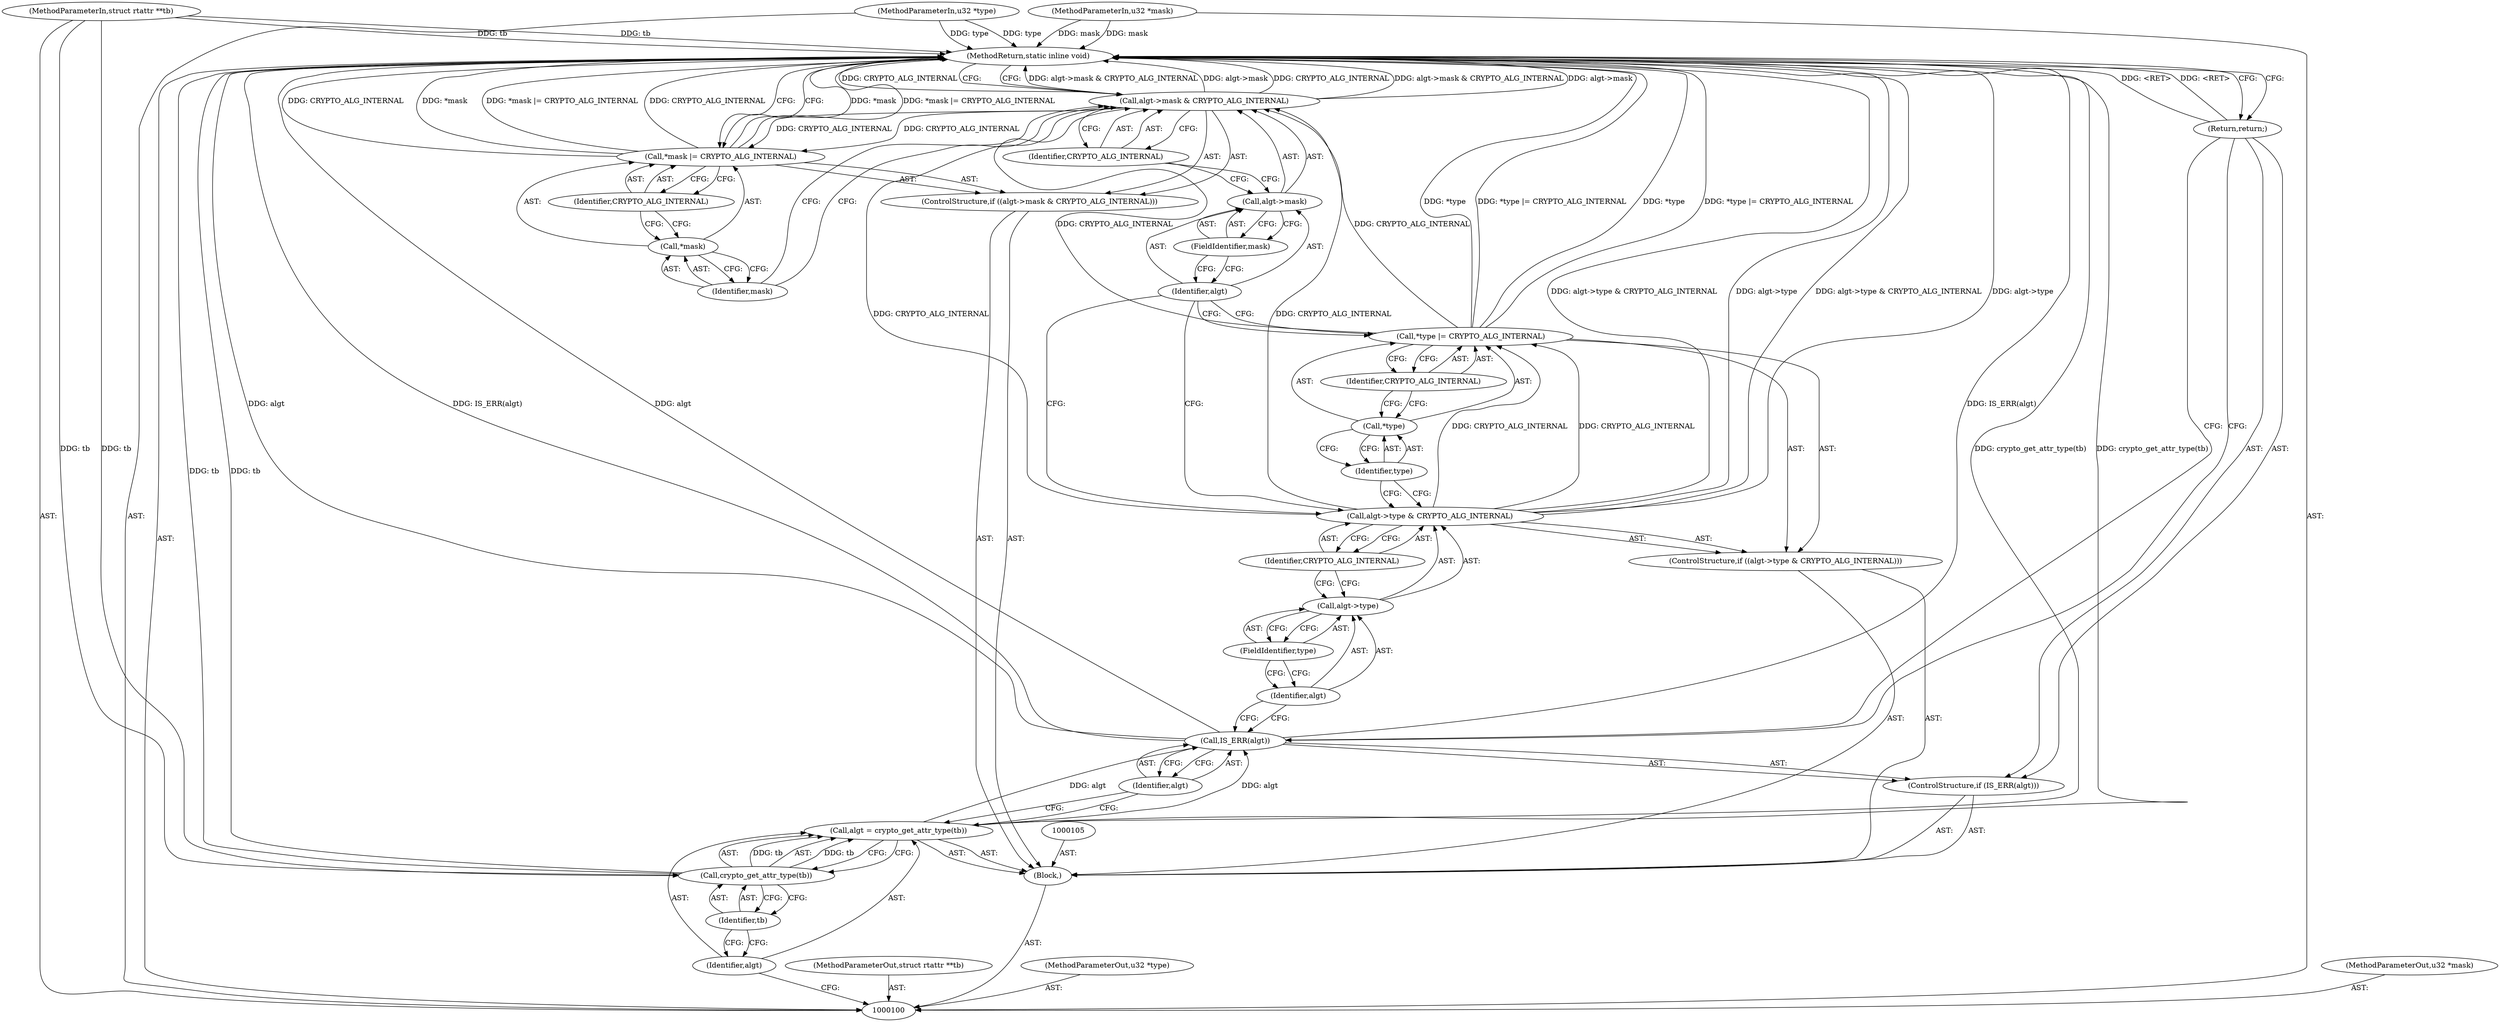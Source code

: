 digraph "1_linux_48a992727d82cb7db076fa15d372178743b1f4cd" {
"1000134" [label="(MethodReturn,static inline void)"];
"1000101" [label="(MethodParameterIn,struct rtattr **tb)"];
"1000174" [label="(MethodParameterOut,struct rtattr **tb)"];
"1000102" [label="(MethodParameterIn,u32 *type)"];
"1000175" [label="(MethodParameterOut,u32 *type)"];
"1000123" [label="(Identifier,CRYPTO_ALG_INTERNAL)"];
"1000120" [label="(Call,*type |= CRYPTO_ALG_INTERNAL)"];
"1000121" [label="(Call,*type)"];
"1000122" [label="(Identifier,type)"];
"1000124" [label="(ControlStructure,if ((algt->mask & CRYPTO_ALG_INTERNAL)))"];
"1000128" [label="(FieldIdentifier,mask)"];
"1000129" [label="(Identifier,CRYPTO_ALG_INTERNAL)"];
"1000125" [label="(Call,algt->mask & CRYPTO_ALG_INTERNAL)"];
"1000126" [label="(Call,algt->mask)"];
"1000127" [label="(Identifier,algt)"];
"1000133" [label="(Identifier,CRYPTO_ALG_INTERNAL)"];
"1000130" [label="(Call,*mask |= CRYPTO_ALG_INTERNAL)"];
"1000131" [label="(Call,*mask)"];
"1000132" [label="(Identifier,mask)"];
"1000103" [label="(MethodParameterIn,u32 *mask)"];
"1000176" [label="(MethodParameterOut,u32 *mask)"];
"1000104" [label="(Block,)"];
"1000106" [label="(Call,algt = crypto_get_attr_type(tb))"];
"1000107" [label="(Identifier,algt)"];
"1000109" [label="(Identifier,tb)"];
"1000108" [label="(Call,crypto_get_attr_type(tb))"];
"1000112" [label="(Identifier,algt)"];
"1000110" [label="(ControlStructure,if (IS_ERR(algt)))"];
"1000111" [label="(Call,IS_ERR(algt))"];
"1000113" [label="(Return,return;)"];
"1000114" [label="(ControlStructure,if ((algt->type & CRYPTO_ALG_INTERNAL)))"];
"1000118" [label="(FieldIdentifier,type)"];
"1000119" [label="(Identifier,CRYPTO_ALG_INTERNAL)"];
"1000115" [label="(Call,algt->type & CRYPTO_ALG_INTERNAL)"];
"1000116" [label="(Call,algt->type)"];
"1000117" [label="(Identifier,algt)"];
"1000134" -> "1000100"  [label="AST: "];
"1000134" -> "1000113"  [label="CFG: "];
"1000134" -> "1000130"  [label="CFG: "];
"1000134" -> "1000125"  [label="CFG: "];
"1000125" -> "1000134"  [label="DDG: algt->mask & CRYPTO_ALG_INTERNAL"];
"1000125" -> "1000134"  [label="DDG: algt->mask"];
"1000125" -> "1000134"  [label="DDG: CRYPTO_ALG_INTERNAL"];
"1000106" -> "1000134"  [label="DDG: crypto_get_attr_type(tb)"];
"1000130" -> "1000134"  [label="DDG: *mask"];
"1000130" -> "1000134"  [label="DDG: *mask |= CRYPTO_ALG_INTERNAL"];
"1000130" -> "1000134"  [label="DDG: CRYPTO_ALG_INTERNAL"];
"1000103" -> "1000134"  [label="DDG: mask"];
"1000115" -> "1000134"  [label="DDG: algt->type & CRYPTO_ALG_INTERNAL"];
"1000115" -> "1000134"  [label="DDG: algt->type"];
"1000120" -> "1000134"  [label="DDG: *type"];
"1000120" -> "1000134"  [label="DDG: *type |= CRYPTO_ALG_INTERNAL"];
"1000102" -> "1000134"  [label="DDG: type"];
"1000111" -> "1000134"  [label="DDG: algt"];
"1000111" -> "1000134"  [label="DDG: IS_ERR(algt)"];
"1000101" -> "1000134"  [label="DDG: tb"];
"1000108" -> "1000134"  [label="DDG: tb"];
"1000113" -> "1000134"  [label="DDG: <RET>"];
"1000101" -> "1000100"  [label="AST: "];
"1000101" -> "1000134"  [label="DDG: tb"];
"1000101" -> "1000108"  [label="DDG: tb"];
"1000174" -> "1000100"  [label="AST: "];
"1000102" -> "1000100"  [label="AST: "];
"1000102" -> "1000134"  [label="DDG: type"];
"1000175" -> "1000100"  [label="AST: "];
"1000123" -> "1000120"  [label="AST: "];
"1000123" -> "1000121"  [label="CFG: "];
"1000120" -> "1000123"  [label="CFG: "];
"1000120" -> "1000114"  [label="AST: "];
"1000120" -> "1000123"  [label="CFG: "];
"1000121" -> "1000120"  [label="AST: "];
"1000123" -> "1000120"  [label="AST: "];
"1000127" -> "1000120"  [label="CFG: "];
"1000120" -> "1000134"  [label="DDG: *type"];
"1000120" -> "1000134"  [label="DDG: *type |= CRYPTO_ALG_INTERNAL"];
"1000115" -> "1000120"  [label="DDG: CRYPTO_ALG_INTERNAL"];
"1000120" -> "1000125"  [label="DDG: CRYPTO_ALG_INTERNAL"];
"1000121" -> "1000120"  [label="AST: "];
"1000121" -> "1000122"  [label="CFG: "];
"1000122" -> "1000121"  [label="AST: "];
"1000123" -> "1000121"  [label="CFG: "];
"1000122" -> "1000121"  [label="AST: "];
"1000122" -> "1000115"  [label="CFG: "];
"1000121" -> "1000122"  [label="CFG: "];
"1000124" -> "1000104"  [label="AST: "];
"1000125" -> "1000124"  [label="AST: "];
"1000130" -> "1000124"  [label="AST: "];
"1000128" -> "1000126"  [label="AST: "];
"1000128" -> "1000127"  [label="CFG: "];
"1000126" -> "1000128"  [label="CFG: "];
"1000129" -> "1000125"  [label="AST: "];
"1000129" -> "1000126"  [label="CFG: "];
"1000125" -> "1000129"  [label="CFG: "];
"1000125" -> "1000124"  [label="AST: "];
"1000125" -> "1000129"  [label="CFG: "];
"1000126" -> "1000125"  [label="AST: "];
"1000129" -> "1000125"  [label="AST: "];
"1000132" -> "1000125"  [label="CFG: "];
"1000134" -> "1000125"  [label="CFG: "];
"1000125" -> "1000134"  [label="DDG: algt->mask & CRYPTO_ALG_INTERNAL"];
"1000125" -> "1000134"  [label="DDG: algt->mask"];
"1000125" -> "1000134"  [label="DDG: CRYPTO_ALG_INTERNAL"];
"1000120" -> "1000125"  [label="DDG: CRYPTO_ALG_INTERNAL"];
"1000115" -> "1000125"  [label="DDG: CRYPTO_ALG_INTERNAL"];
"1000125" -> "1000130"  [label="DDG: CRYPTO_ALG_INTERNAL"];
"1000126" -> "1000125"  [label="AST: "];
"1000126" -> "1000128"  [label="CFG: "];
"1000127" -> "1000126"  [label="AST: "];
"1000128" -> "1000126"  [label="AST: "];
"1000129" -> "1000126"  [label="CFG: "];
"1000127" -> "1000126"  [label="AST: "];
"1000127" -> "1000120"  [label="CFG: "];
"1000127" -> "1000115"  [label="CFG: "];
"1000128" -> "1000127"  [label="CFG: "];
"1000133" -> "1000130"  [label="AST: "];
"1000133" -> "1000131"  [label="CFG: "];
"1000130" -> "1000133"  [label="CFG: "];
"1000130" -> "1000124"  [label="AST: "];
"1000130" -> "1000133"  [label="CFG: "];
"1000131" -> "1000130"  [label="AST: "];
"1000133" -> "1000130"  [label="AST: "];
"1000134" -> "1000130"  [label="CFG: "];
"1000130" -> "1000134"  [label="DDG: *mask"];
"1000130" -> "1000134"  [label="DDG: *mask |= CRYPTO_ALG_INTERNAL"];
"1000130" -> "1000134"  [label="DDG: CRYPTO_ALG_INTERNAL"];
"1000125" -> "1000130"  [label="DDG: CRYPTO_ALG_INTERNAL"];
"1000131" -> "1000130"  [label="AST: "];
"1000131" -> "1000132"  [label="CFG: "];
"1000132" -> "1000131"  [label="AST: "];
"1000133" -> "1000131"  [label="CFG: "];
"1000132" -> "1000131"  [label="AST: "];
"1000132" -> "1000125"  [label="CFG: "];
"1000131" -> "1000132"  [label="CFG: "];
"1000103" -> "1000100"  [label="AST: "];
"1000103" -> "1000134"  [label="DDG: mask"];
"1000176" -> "1000100"  [label="AST: "];
"1000104" -> "1000100"  [label="AST: "];
"1000105" -> "1000104"  [label="AST: "];
"1000106" -> "1000104"  [label="AST: "];
"1000110" -> "1000104"  [label="AST: "];
"1000114" -> "1000104"  [label="AST: "];
"1000124" -> "1000104"  [label="AST: "];
"1000106" -> "1000104"  [label="AST: "];
"1000106" -> "1000108"  [label="CFG: "];
"1000107" -> "1000106"  [label="AST: "];
"1000108" -> "1000106"  [label="AST: "];
"1000112" -> "1000106"  [label="CFG: "];
"1000106" -> "1000134"  [label="DDG: crypto_get_attr_type(tb)"];
"1000108" -> "1000106"  [label="DDG: tb"];
"1000106" -> "1000111"  [label="DDG: algt"];
"1000107" -> "1000106"  [label="AST: "];
"1000107" -> "1000100"  [label="CFG: "];
"1000109" -> "1000107"  [label="CFG: "];
"1000109" -> "1000108"  [label="AST: "];
"1000109" -> "1000107"  [label="CFG: "];
"1000108" -> "1000109"  [label="CFG: "];
"1000108" -> "1000106"  [label="AST: "];
"1000108" -> "1000109"  [label="CFG: "];
"1000109" -> "1000108"  [label="AST: "];
"1000106" -> "1000108"  [label="CFG: "];
"1000108" -> "1000134"  [label="DDG: tb"];
"1000108" -> "1000106"  [label="DDG: tb"];
"1000101" -> "1000108"  [label="DDG: tb"];
"1000112" -> "1000111"  [label="AST: "];
"1000112" -> "1000106"  [label="CFG: "];
"1000111" -> "1000112"  [label="CFG: "];
"1000110" -> "1000104"  [label="AST: "];
"1000111" -> "1000110"  [label="AST: "];
"1000113" -> "1000110"  [label="AST: "];
"1000111" -> "1000110"  [label="AST: "];
"1000111" -> "1000112"  [label="CFG: "];
"1000112" -> "1000111"  [label="AST: "];
"1000113" -> "1000111"  [label="CFG: "];
"1000117" -> "1000111"  [label="CFG: "];
"1000111" -> "1000134"  [label="DDG: algt"];
"1000111" -> "1000134"  [label="DDG: IS_ERR(algt)"];
"1000106" -> "1000111"  [label="DDG: algt"];
"1000113" -> "1000110"  [label="AST: "];
"1000113" -> "1000111"  [label="CFG: "];
"1000134" -> "1000113"  [label="CFG: "];
"1000113" -> "1000134"  [label="DDG: <RET>"];
"1000114" -> "1000104"  [label="AST: "];
"1000115" -> "1000114"  [label="AST: "];
"1000120" -> "1000114"  [label="AST: "];
"1000118" -> "1000116"  [label="AST: "];
"1000118" -> "1000117"  [label="CFG: "];
"1000116" -> "1000118"  [label="CFG: "];
"1000119" -> "1000115"  [label="AST: "];
"1000119" -> "1000116"  [label="CFG: "];
"1000115" -> "1000119"  [label="CFG: "];
"1000115" -> "1000114"  [label="AST: "];
"1000115" -> "1000119"  [label="CFG: "];
"1000116" -> "1000115"  [label="AST: "];
"1000119" -> "1000115"  [label="AST: "];
"1000122" -> "1000115"  [label="CFG: "];
"1000127" -> "1000115"  [label="CFG: "];
"1000115" -> "1000134"  [label="DDG: algt->type & CRYPTO_ALG_INTERNAL"];
"1000115" -> "1000134"  [label="DDG: algt->type"];
"1000115" -> "1000120"  [label="DDG: CRYPTO_ALG_INTERNAL"];
"1000115" -> "1000125"  [label="DDG: CRYPTO_ALG_INTERNAL"];
"1000116" -> "1000115"  [label="AST: "];
"1000116" -> "1000118"  [label="CFG: "];
"1000117" -> "1000116"  [label="AST: "];
"1000118" -> "1000116"  [label="AST: "];
"1000119" -> "1000116"  [label="CFG: "];
"1000117" -> "1000116"  [label="AST: "];
"1000117" -> "1000111"  [label="CFG: "];
"1000118" -> "1000117"  [label="CFG: "];
}
